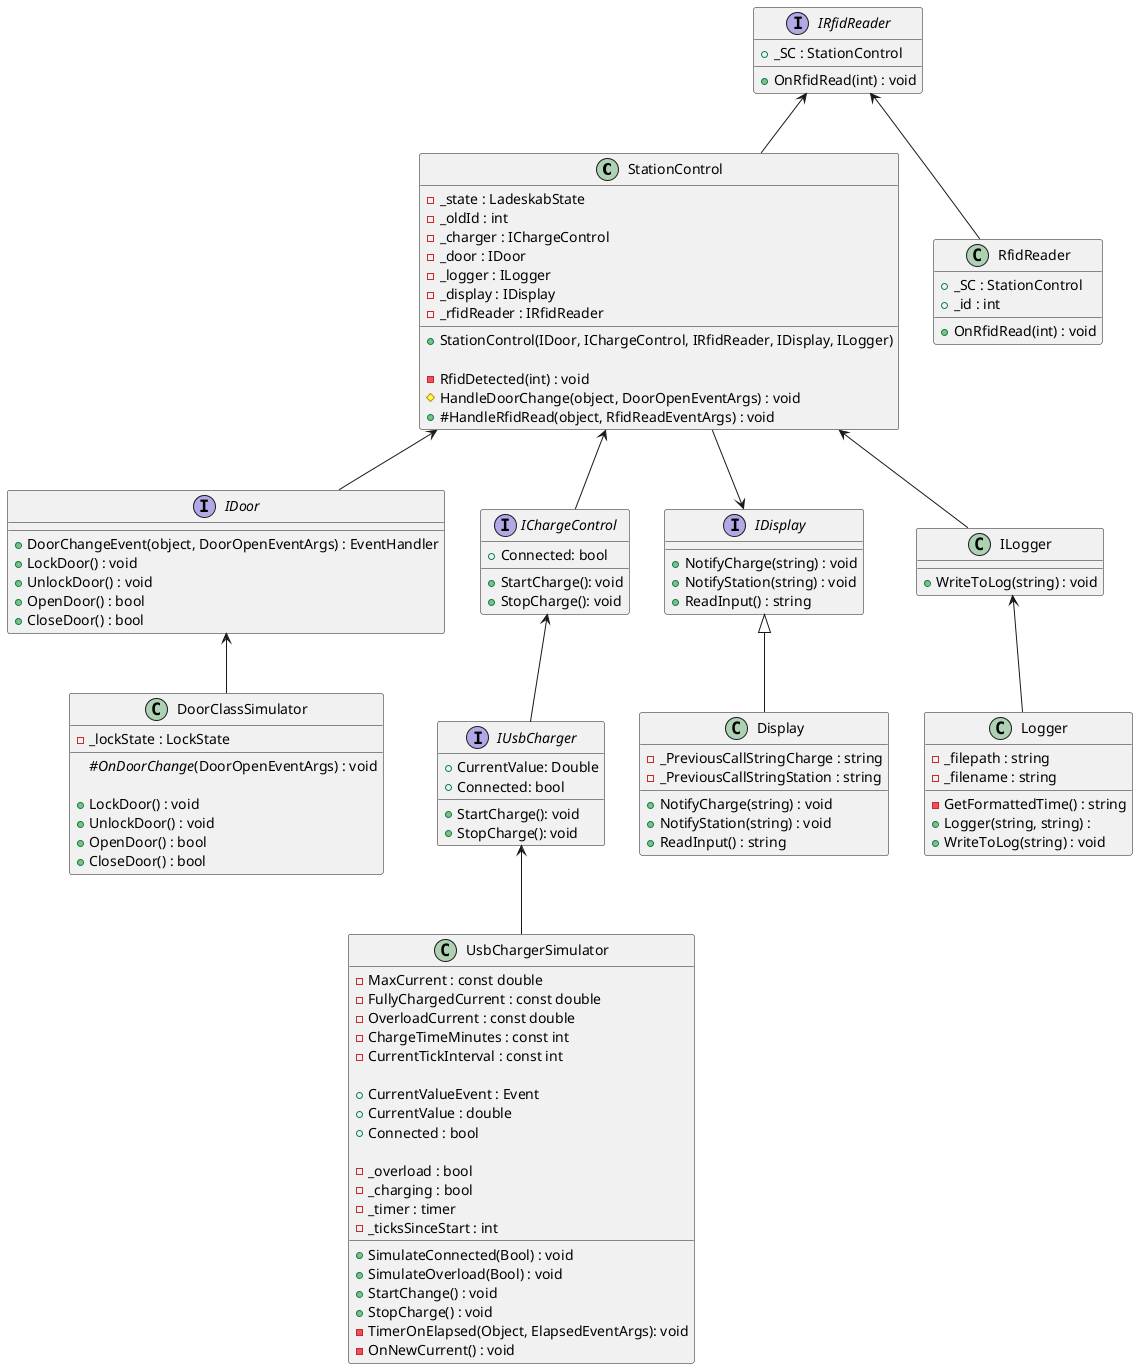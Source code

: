 @startuml
class StationControl
{
    - _state : LadeskabState 
    - _oldId : int 
    - _charger : IChargeControl
    - _door : IDoor 
    - _logger : ILogger
    - _display : IDisplay
    - _rfidReader : IRfidReader


    + StationControl(IDoor, IChargeControl, IRfidReader, IDisplay, ILogger) 

    - RfidDetected(int) : void
      #HandleDoorChange(object, DoorOpenEventArgs) : void
    + #HandleRfidRead(object, RfidReadEventArgs) : void
}


/' Door '/

interface IDoor
{
    + DoorChangeEvent(object, DoorOpenEventArgs) : EventHandler
    + LockDoor() : void
    + UnlockDoor() : void
    + OpenDoor() : bool
    + CloseDoor() : bool
}

class DoorClassSimulator 
{
    - _lockState : LockState
    //#OnDoorChange//(DoorOpenEventArgs) : void

    + LockDoor() : void
    + UnlockDoor() : void
    + OpenDoor() : bool
    + CloseDoor() : bool
}


IDoor <-- DoorClassSimulator
StationControl <-- IDoor

/' RFID READER '/

interface IRfidReader{

    + _SC : StationControl 
    + OnRfidRead(int) : void   
}

class RfidReader
{
    + _SC : StationControl 
    + _id : int

    + OnRfidRead(int) : void    
}

IRfidReader <-- StationControl
IRfidReader <-- RfidReader

/' USB Charger '/
class UsbChargerSimulator
{
    - MaxCurrent : const double
    - FullyChargedCurrent : const double
    - OverloadCurrent : const double
    - ChargeTimeMinutes : const int
    - CurrentTickInterval : const int

    + CurrentValueEvent : Event
    + CurrentValue : double
    + Connected : bool

    - _overload : bool
    - _charging : bool
    - _timer : timer
    - _ticksSinceStart : int

    + SimulateConnected(Bool) : void
    + SimulateOverload(Bool) : void
    + StartChange() : void 
    + StopCharge() : void  
    - TimerOnElapsed(Object, ElapsedEventArgs): void
    - OnNewCurrent() : void
}

interface IUsbCharger
{
    +CurrentValue: Double
    +Connected: bool
    +StartCharge(): void
    +StopCharge(): void
}
interface IChargeControl
{
    +Connected: bool
    +StartCharge(): void
    +StopCharge(): void
}

/' Display '/

interface IDisplay
{
    + NotifyCharge(string) : void
    + NotifyStation(string) : void
    + ReadInput() : string
}

class Display
{
    + NotifyCharge(string) : void
    + NotifyStation(string) : void
    + ReadInput() : string

    - _PreviousCallStringCharge : string
    - _PreviousCallStringStation : string
}
    IDisplay <|-- Display
    StationControl --> IDisplay

/' Logger '/

class Logger
{
    - _filepath : string
    - _filename : string
    - GetFormattedTime() : string
    + Logger(string, string) : 
    + WriteToLog(string) : void
}


class ILogger
{
    + WriteToLog(string) : void
}

ILogger <-- Logger
StationControl <-- ILogger

IUsbCharger <-- UsbChargerSimulator
IChargeControl <-- IUsbCharger
StationControl <-- IChargeControl


@enduml